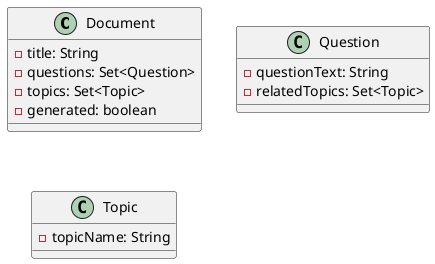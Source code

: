 @startuml
class Document {
  - title: String
  - questions: Set<Question>
  - topics: Set<Topic>
  - generated: boolean
}

class Question {
  - questionText: String
  - relatedTopics: Set<Topic>
}

class Topic {
  - topicName: String
}
@enduml